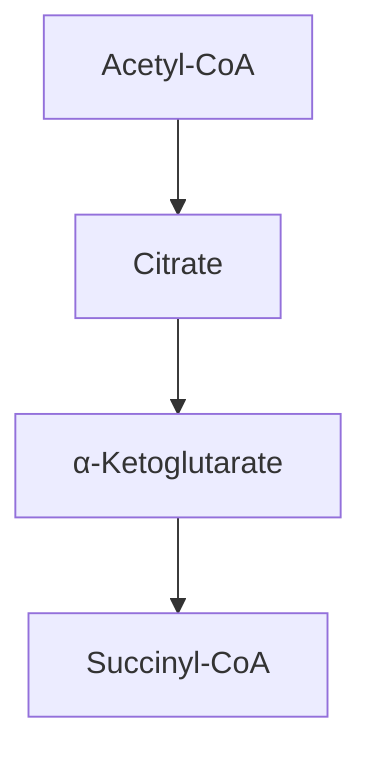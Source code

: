 graph TD
  AcCoA[Acetyl-CoA] --> Citrate[Citrate]
  Citrate --> aKG[α-Ketoglutarate]
  aKG --> SuccinylCoA[Succinyl-CoA]